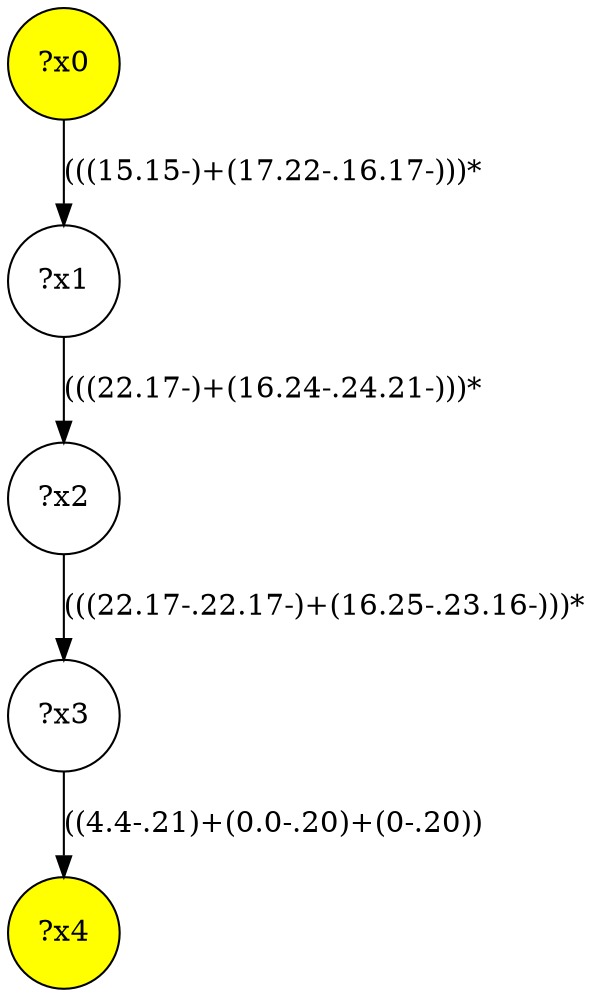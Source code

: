 digraph g {
	x0 [fillcolor="yellow", style="filled," shape=circle, label="?x0"];
	x4 [fillcolor="yellow", style="filled," shape=circle, label="?x4"];
	x1 [shape=circle, label="?x1"];
	x0 -> x1 [label="(((15.15-)+(17.22-.16.17-)))*"];
	x2 [shape=circle, label="?x2"];
	x1 -> x2 [label="(((22.17-)+(16.24-.24.21-)))*"];
	x3 [shape=circle, label="?x3"];
	x2 -> x3 [label="(((22.17-.22.17-)+(16.25-.23.16-)))*"];
	x3 -> x4 [label="((4.4-.21)+(0.0-.20)+(0-.20))"];
}
